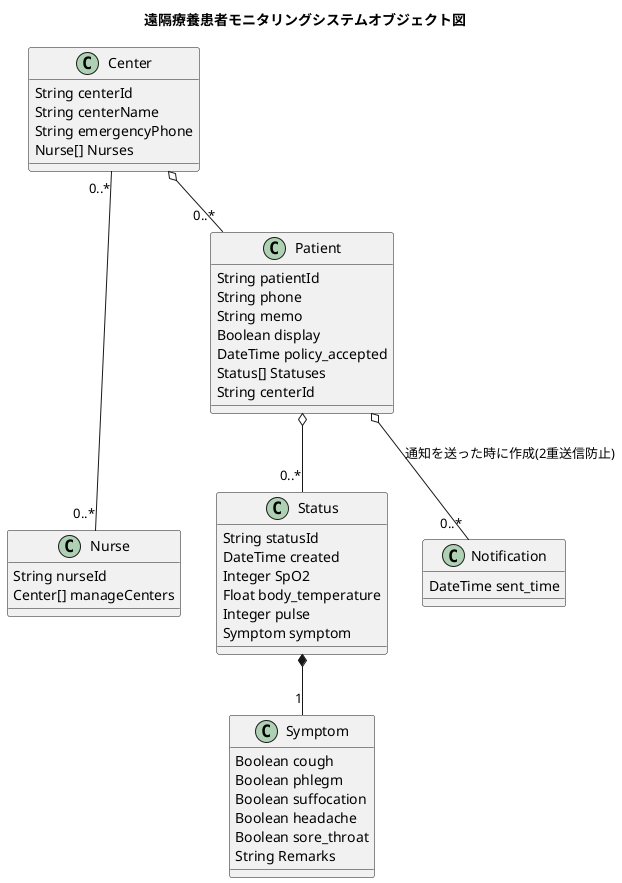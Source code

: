 @startuml RemotePatientMonitoring
title 遠隔療養患者モニタリングシステムオブジェクト図
skinparam backgroundColor white

Center "0..*" --- "0..*" Nurse
Center o-- "0..*" Patient
Patient o-- "0..*" Status
Status *-- "1" Symptom
Patient o-- "0..*" Notification :通知を送った時に作成(2重送信防止)

class Center {
    String centerId
    String centerName
    String emergencyPhone
    Nurse[] Nurses
}

class Nurse {
    String nurseId
    Center[] manageCenters
}

class Patient {
    String patientId
    String phone
    String memo
    Boolean display
    DateTime policy_accepted
    Status[] Statuses
    String centerId
}

class Status {
    String statusId
    DateTime created
    Integer SpO2
    Float body_temperature
    Integer pulse
    Symptom symptom
}

class Symptom {
    Boolean cough
    Boolean phlegm
    Boolean suffocation
    Boolean headache
    Boolean sore_throat
    String Remarks
}

class Notification {
    DateTime sent_time
}
@enduml

